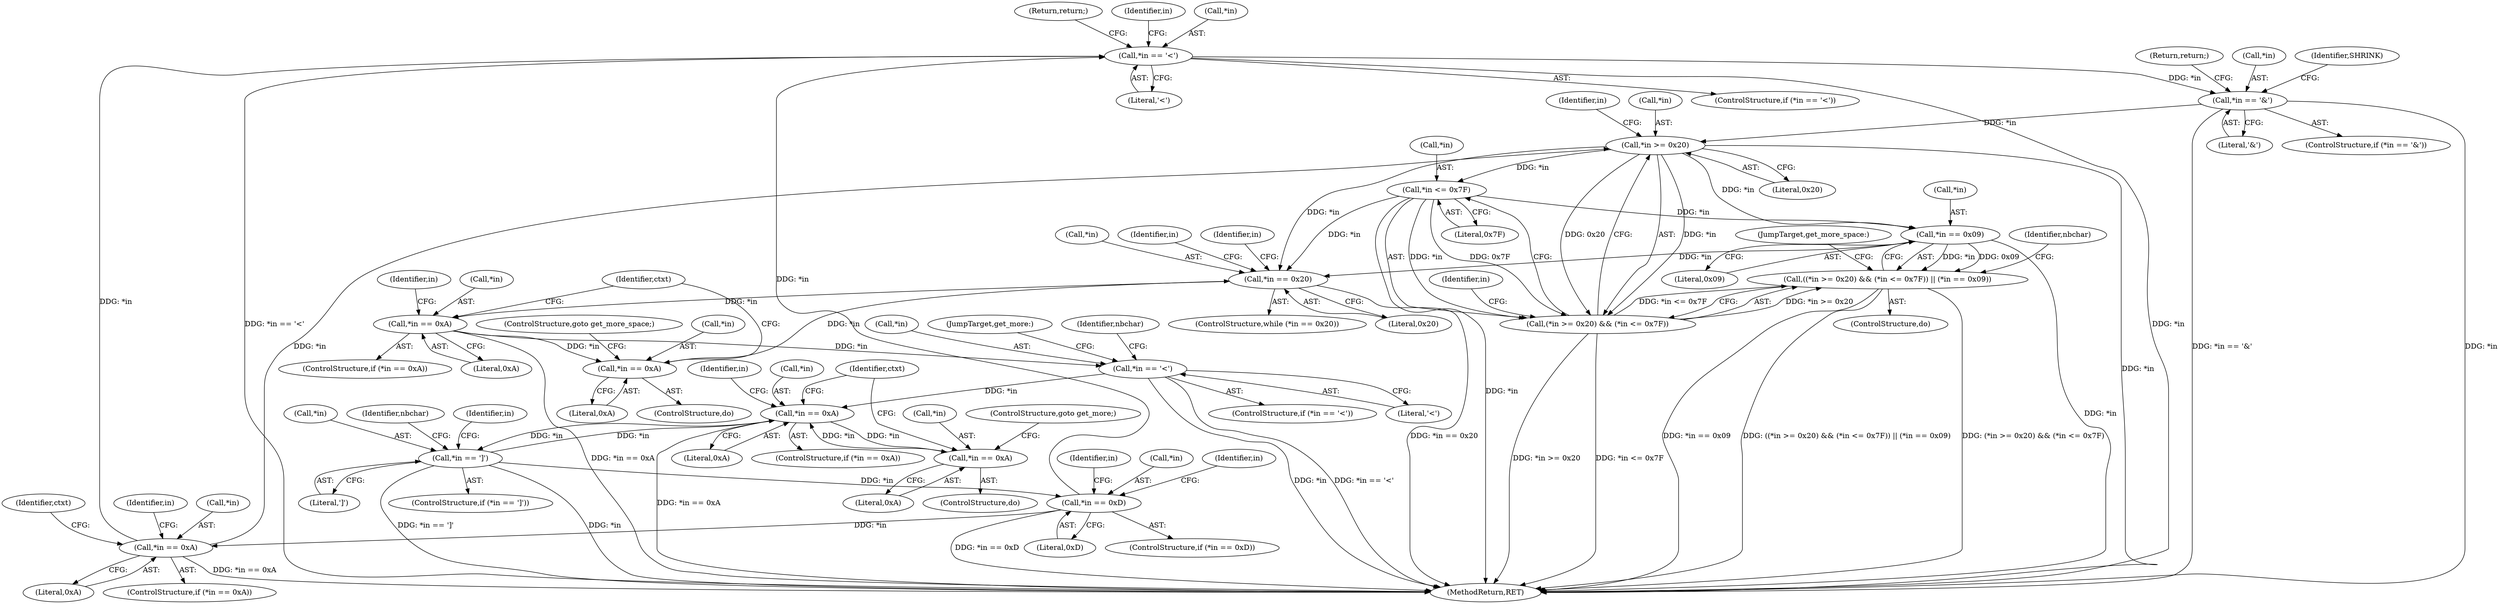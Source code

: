 digraph "0_Chrome_d0947db40187f4708c58e64cbd6013faf9eddeed_4@pointer" {
"1000625" [label="(Call,*in == '<')"];
"1000594" [label="(Call,*in == 0xA)"];
"1000586" [label="(Call,*in == 0xD)"];
"1000370" [label="(Call,*in == ']')"];
"1000342" [label="(Call,*in == 0xA)"];
"1000364" [label="(Call,*in == 0xA)"];
"1000188" [label="(Call,*in == '<')"];
"1000160" [label="(Call,*in == 0xA)"];
"1000146" [label="(Call,*in == 0x20)"];
"1000660" [label="(Call,*in <= 0x7F)"];
"1000656" [label="(Call,*in >= 0x20)"];
"1000632" [label="(Call,*in == '&')"];
"1000625" [label="(Call,*in == '<')"];
"1000664" [label="(Call,*in == 0x09)"];
"1000182" [label="(Call,*in == 0xA)"];
"1000655" [label="(Call,(*in >= 0x20) && (*in <= 0x7F))"];
"1000654" [label="(Call,((*in >= 0x20) && (*in <= 0x7F)) || (*in == 0x09))"];
"1000654" [label="(Call,((*in >= 0x20) && (*in <= 0x7F)) || (*in == 0x09))"];
"1000410" [label="(Identifier,nbchar)"];
"1000186" [label="(ControlStructure,goto get_more_space;)"];
"1000625" [label="(Call,*in == '<')"];
"1000365" [label="(Call,*in)"];
"1000161" [label="(Call,*in)"];
"1000162" [label="(Identifier,in)"];
"1000630" [label="(Return,return;)"];
"1000142" [label="(ControlStructure,do)"];
"1000587" [label="(Call,*in)"];
"1000666" [label="(Identifier,in)"];
"1000586" [label="(Call,*in == 0xD)"];
"1000623" [label="(Identifier,in)"];
"1000379" [label="(Identifier,in)"];
"1000627" [label="(Identifier,in)"];
"1000371" [label="(Call,*in)"];
"1000364" [label="(Call,*in == 0xA)"];
"1000160" [label="(Call,*in == 0xA)"];
"1000662" [label="(Identifier,in)"];
"1000665" [label="(Call,*in)"];
"1000345" [label="(Literal,0xA)"];
"1000342" [label="(Call,*in == 0xA)"];
"1000367" [label="(Literal,0xA)"];
"1000191" [label="(Literal,'<')"];
"1000159" [label="(ControlStructure,if (*in == 0xA))"];
"1000657" [label="(Call,*in)"];
"1000183" [label="(Call,*in)"];
"1000194" [label="(Identifier,nbchar)"];
"1000669" [label="(Identifier,nbchar)"];
"1000144" [label="(JumpTarget,get_more_space:)"];
"1000637" [label="(Return,return;)"];
"1000595" [label="(Call,*in)"];
"1000589" [label="(Literal,0xD)"];
"1000341" [label="(ControlStructure,if (*in == 0xA))"];
"1000368" [label="(ControlStructure,goto get_more;)"];
"1000190" [label="(Identifier,in)"];
"1000664" [label="(Call,*in == 0x09)"];
"1000352" [label="(Identifier,ctxt)"];
"1000585" [label="(ControlStructure,if (*in == 0xD))"];
"1000165" [label="(ControlStructure,do)"];
"1000624" [label="(ControlStructure,if (*in == '<'))"];
"1000372" [label="(Identifier,in)"];
"1000370" [label="(Call,*in == ']')"];
"1000602" [label="(Identifier,ctxt)"];
"1000369" [label="(ControlStructure,if (*in == ']'))"];
"1000631" [label="(ControlStructure,if (*in == '&'))"];
"1000185" [label="(Literal,0xA)"];
"1000656" [label="(Call,*in >= 0x20)"];
"1000373" [label="(Literal,']')"];
"1000592" [label="(Identifier,in)"];
"1000182" [label="(Call,*in == 0xA)"];
"1000628" [label="(Literal,'<')"];
"1000347" [label="(ControlStructure,do)"];
"1000594" [label="(Call,*in == 0xA)"];
"1000189" [label="(Call,*in)"];
"1000597" [label="(Literal,0xA)"];
"1000147" [label="(Call,*in)"];
"1000661" [label="(Call,*in)"];
"1000633" [label="(Call,*in)"];
"1000145" [label="(ControlStructure,while (*in == 0x20))"];
"1000593" [label="(ControlStructure,if (*in == 0xA))"];
"1000634" [label="(Identifier,in)"];
"1000152" [label="(Identifier,in)"];
"1000170" [label="(Identifier,ctxt)"];
"1000660" [label="(Call,*in <= 0x7F)"];
"1000163" [label="(Literal,0xA)"];
"1000655" [label="(Call,(*in >= 0x20) && (*in <= 0x7F))"];
"1000667" [label="(Literal,0x09)"];
"1000149" [label="(Literal,0x20)"];
"1000187" [label="(ControlStructure,if (*in == '<'))"];
"1000343" [label="(Call,*in)"];
"1000188" [label="(Call,*in == '<')"];
"1000146" [label="(Call,*in == 0x20)"];
"1000663" [label="(Literal,0x7F)"];
"1000632" [label="(Call,*in == '&')"];
"1000316" [label="(JumpTarget,get_more:)"];
"1000635" [label="(Literal,'&')"];
"1000638" [label="(Identifier,SHRINK)"];
"1000688" [label="(MethodReturn,RET)"];
"1000659" [label="(Literal,0x20)"];
"1000626" [label="(Call,*in)"];
"1000625" -> "1000624"  [label="AST: "];
"1000625" -> "1000628"  [label="CFG: "];
"1000626" -> "1000625"  [label="AST: "];
"1000628" -> "1000625"  [label="AST: "];
"1000630" -> "1000625"  [label="CFG: "];
"1000634" -> "1000625"  [label="CFG: "];
"1000625" -> "1000688"  [label="DDG: *in"];
"1000625" -> "1000688"  [label="DDG: *in == '<'"];
"1000594" -> "1000625"  [label="DDG: *in"];
"1000586" -> "1000625"  [label="DDG: *in"];
"1000625" -> "1000632"  [label="DDG: *in"];
"1000594" -> "1000593"  [label="AST: "];
"1000594" -> "1000597"  [label="CFG: "];
"1000595" -> "1000594"  [label="AST: "];
"1000597" -> "1000594"  [label="AST: "];
"1000602" -> "1000594"  [label="CFG: "];
"1000623" -> "1000594"  [label="CFG: "];
"1000594" -> "1000688"  [label="DDG: *in == 0xA"];
"1000586" -> "1000594"  [label="DDG: *in"];
"1000594" -> "1000656"  [label="DDG: *in"];
"1000586" -> "1000585"  [label="AST: "];
"1000586" -> "1000589"  [label="CFG: "];
"1000587" -> "1000586"  [label="AST: "];
"1000589" -> "1000586"  [label="AST: "];
"1000592" -> "1000586"  [label="CFG: "];
"1000627" -> "1000586"  [label="CFG: "];
"1000586" -> "1000688"  [label="DDG: *in == 0xD"];
"1000370" -> "1000586"  [label="DDG: *in"];
"1000370" -> "1000369"  [label="AST: "];
"1000370" -> "1000373"  [label="CFG: "];
"1000371" -> "1000370"  [label="AST: "];
"1000373" -> "1000370"  [label="AST: "];
"1000379" -> "1000370"  [label="CFG: "];
"1000410" -> "1000370"  [label="CFG: "];
"1000370" -> "1000688"  [label="DDG: *in == ']'"];
"1000370" -> "1000688"  [label="DDG: *in"];
"1000370" -> "1000342"  [label="DDG: *in"];
"1000342" -> "1000370"  [label="DDG: *in"];
"1000342" -> "1000341"  [label="AST: "];
"1000342" -> "1000345"  [label="CFG: "];
"1000343" -> "1000342"  [label="AST: "];
"1000345" -> "1000342"  [label="AST: "];
"1000352" -> "1000342"  [label="CFG: "];
"1000372" -> "1000342"  [label="CFG: "];
"1000342" -> "1000688"  [label="DDG: *in == 0xA"];
"1000364" -> "1000342"  [label="DDG: *in"];
"1000188" -> "1000342"  [label="DDG: *in"];
"1000342" -> "1000364"  [label="DDG: *in"];
"1000364" -> "1000347"  [label="AST: "];
"1000364" -> "1000367"  [label="CFG: "];
"1000365" -> "1000364"  [label="AST: "];
"1000367" -> "1000364"  [label="AST: "];
"1000352" -> "1000364"  [label="CFG: "];
"1000368" -> "1000364"  [label="CFG: "];
"1000188" -> "1000187"  [label="AST: "];
"1000188" -> "1000191"  [label="CFG: "];
"1000189" -> "1000188"  [label="AST: "];
"1000191" -> "1000188"  [label="AST: "];
"1000194" -> "1000188"  [label="CFG: "];
"1000316" -> "1000188"  [label="CFG: "];
"1000188" -> "1000688"  [label="DDG: *in == '<'"];
"1000188" -> "1000688"  [label="DDG: *in"];
"1000160" -> "1000188"  [label="DDG: *in"];
"1000160" -> "1000159"  [label="AST: "];
"1000160" -> "1000163"  [label="CFG: "];
"1000161" -> "1000160"  [label="AST: "];
"1000163" -> "1000160"  [label="AST: "];
"1000170" -> "1000160"  [label="CFG: "];
"1000190" -> "1000160"  [label="CFG: "];
"1000160" -> "1000688"  [label="DDG: *in == 0xA"];
"1000146" -> "1000160"  [label="DDG: *in"];
"1000160" -> "1000182"  [label="DDG: *in"];
"1000146" -> "1000145"  [label="AST: "];
"1000146" -> "1000149"  [label="CFG: "];
"1000147" -> "1000146"  [label="AST: "];
"1000149" -> "1000146"  [label="AST: "];
"1000152" -> "1000146"  [label="CFG: "];
"1000162" -> "1000146"  [label="CFG: "];
"1000146" -> "1000688"  [label="DDG: *in == 0x20"];
"1000660" -> "1000146"  [label="DDG: *in"];
"1000656" -> "1000146"  [label="DDG: *in"];
"1000664" -> "1000146"  [label="DDG: *in"];
"1000182" -> "1000146"  [label="DDG: *in"];
"1000660" -> "1000655"  [label="AST: "];
"1000660" -> "1000663"  [label="CFG: "];
"1000661" -> "1000660"  [label="AST: "];
"1000663" -> "1000660"  [label="AST: "];
"1000655" -> "1000660"  [label="CFG: "];
"1000660" -> "1000688"  [label="DDG: *in"];
"1000660" -> "1000655"  [label="DDG: *in"];
"1000660" -> "1000655"  [label="DDG: 0x7F"];
"1000656" -> "1000660"  [label="DDG: *in"];
"1000660" -> "1000664"  [label="DDG: *in"];
"1000656" -> "1000655"  [label="AST: "];
"1000656" -> "1000659"  [label="CFG: "];
"1000657" -> "1000656"  [label="AST: "];
"1000659" -> "1000656"  [label="AST: "];
"1000662" -> "1000656"  [label="CFG: "];
"1000655" -> "1000656"  [label="CFG: "];
"1000656" -> "1000688"  [label="DDG: *in"];
"1000656" -> "1000655"  [label="DDG: *in"];
"1000656" -> "1000655"  [label="DDG: 0x20"];
"1000632" -> "1000656"  [label="DDG: *in"];
"1000656" -> "1000664"  [label="DDG: *in"];
"1000632" -> "1000631"  [label="AST: "];
"1000632" -> "1000635"  [label="CFG: "];
"1000633" -> "1000632"  [label="AST: "];
"1000635" -> "1000632"  [label="AST: "];
"1000637" -> "1000632"  [label="CFG: "];
"1000638" -> "1000632"  [label="CFG: "];
"1000632" -> "1000688"  [label="DDG: *in == '&'"];
"1000632" -> "1000688"  [label="DDG: *in"];
"1000664" -> "1000654"  [label="AST: "];
"1000664" -> "1000667"  [label="CFG: "];
"1000665" -> "1000664"  [label="AST: "];
"1000667" -> "1000664"  [label="AST: "];
"1000654" -> "1000664"  [label="CFG: "];
"1000664" -> "1000688"  [label="DDG: *in"];
"1000664" -> "1000654"  [label="DDG: *in"];
"1000664" -> "1000654"  [label="DDG: 0x09"];
"1000182" -> "1000165"  [label="AST: "];
"1000182" -> "1000185"  [label="CFG: "];
"1000183" -> "1000182"  [label="AST: "];
"1000185" -> "1000182"  [label="AST: "];
"1000170" -> "1000182"  [label="CFG: "];
"1000186" -> "1000182"  [label="CFG: "];
"1000655" -> "1000654"  [label="AST: "];
"1000666" -> "1000655"  [label="CFG: "];
"1000654" -> "1000655"  [label="CFG: "];
"1000655" -> "1000688"  [label="DDG: *in >= 0x20"];
"1000655" -> "1000688"  [label="DDG: *in <= 0x7F"];
"1000655" -> "1000654"  [label="DDG: *in >= 0x20"];
"1000655" -> "1000654"  [label="DDG: *in <= 0x7F"];
"1000654" -> "1000142"  [label="AST: "];
"1000144" -> "1000654"  [label="CFG: "];
"1000669" -> "1000654"  [label="CFG: "];
"1000654" -> "1000688"  [label="DDG: (*in >= 0x20) && (*in <= 0x7F)"];
"1000654" -> "1000688"  [label="DDG: *in == 0x09"];
"1000654" -> "1000688"  [label="DDG: ((*in >= 0x20) && (*in <= 0x7F)) || (*in == 0x09)"];
}
